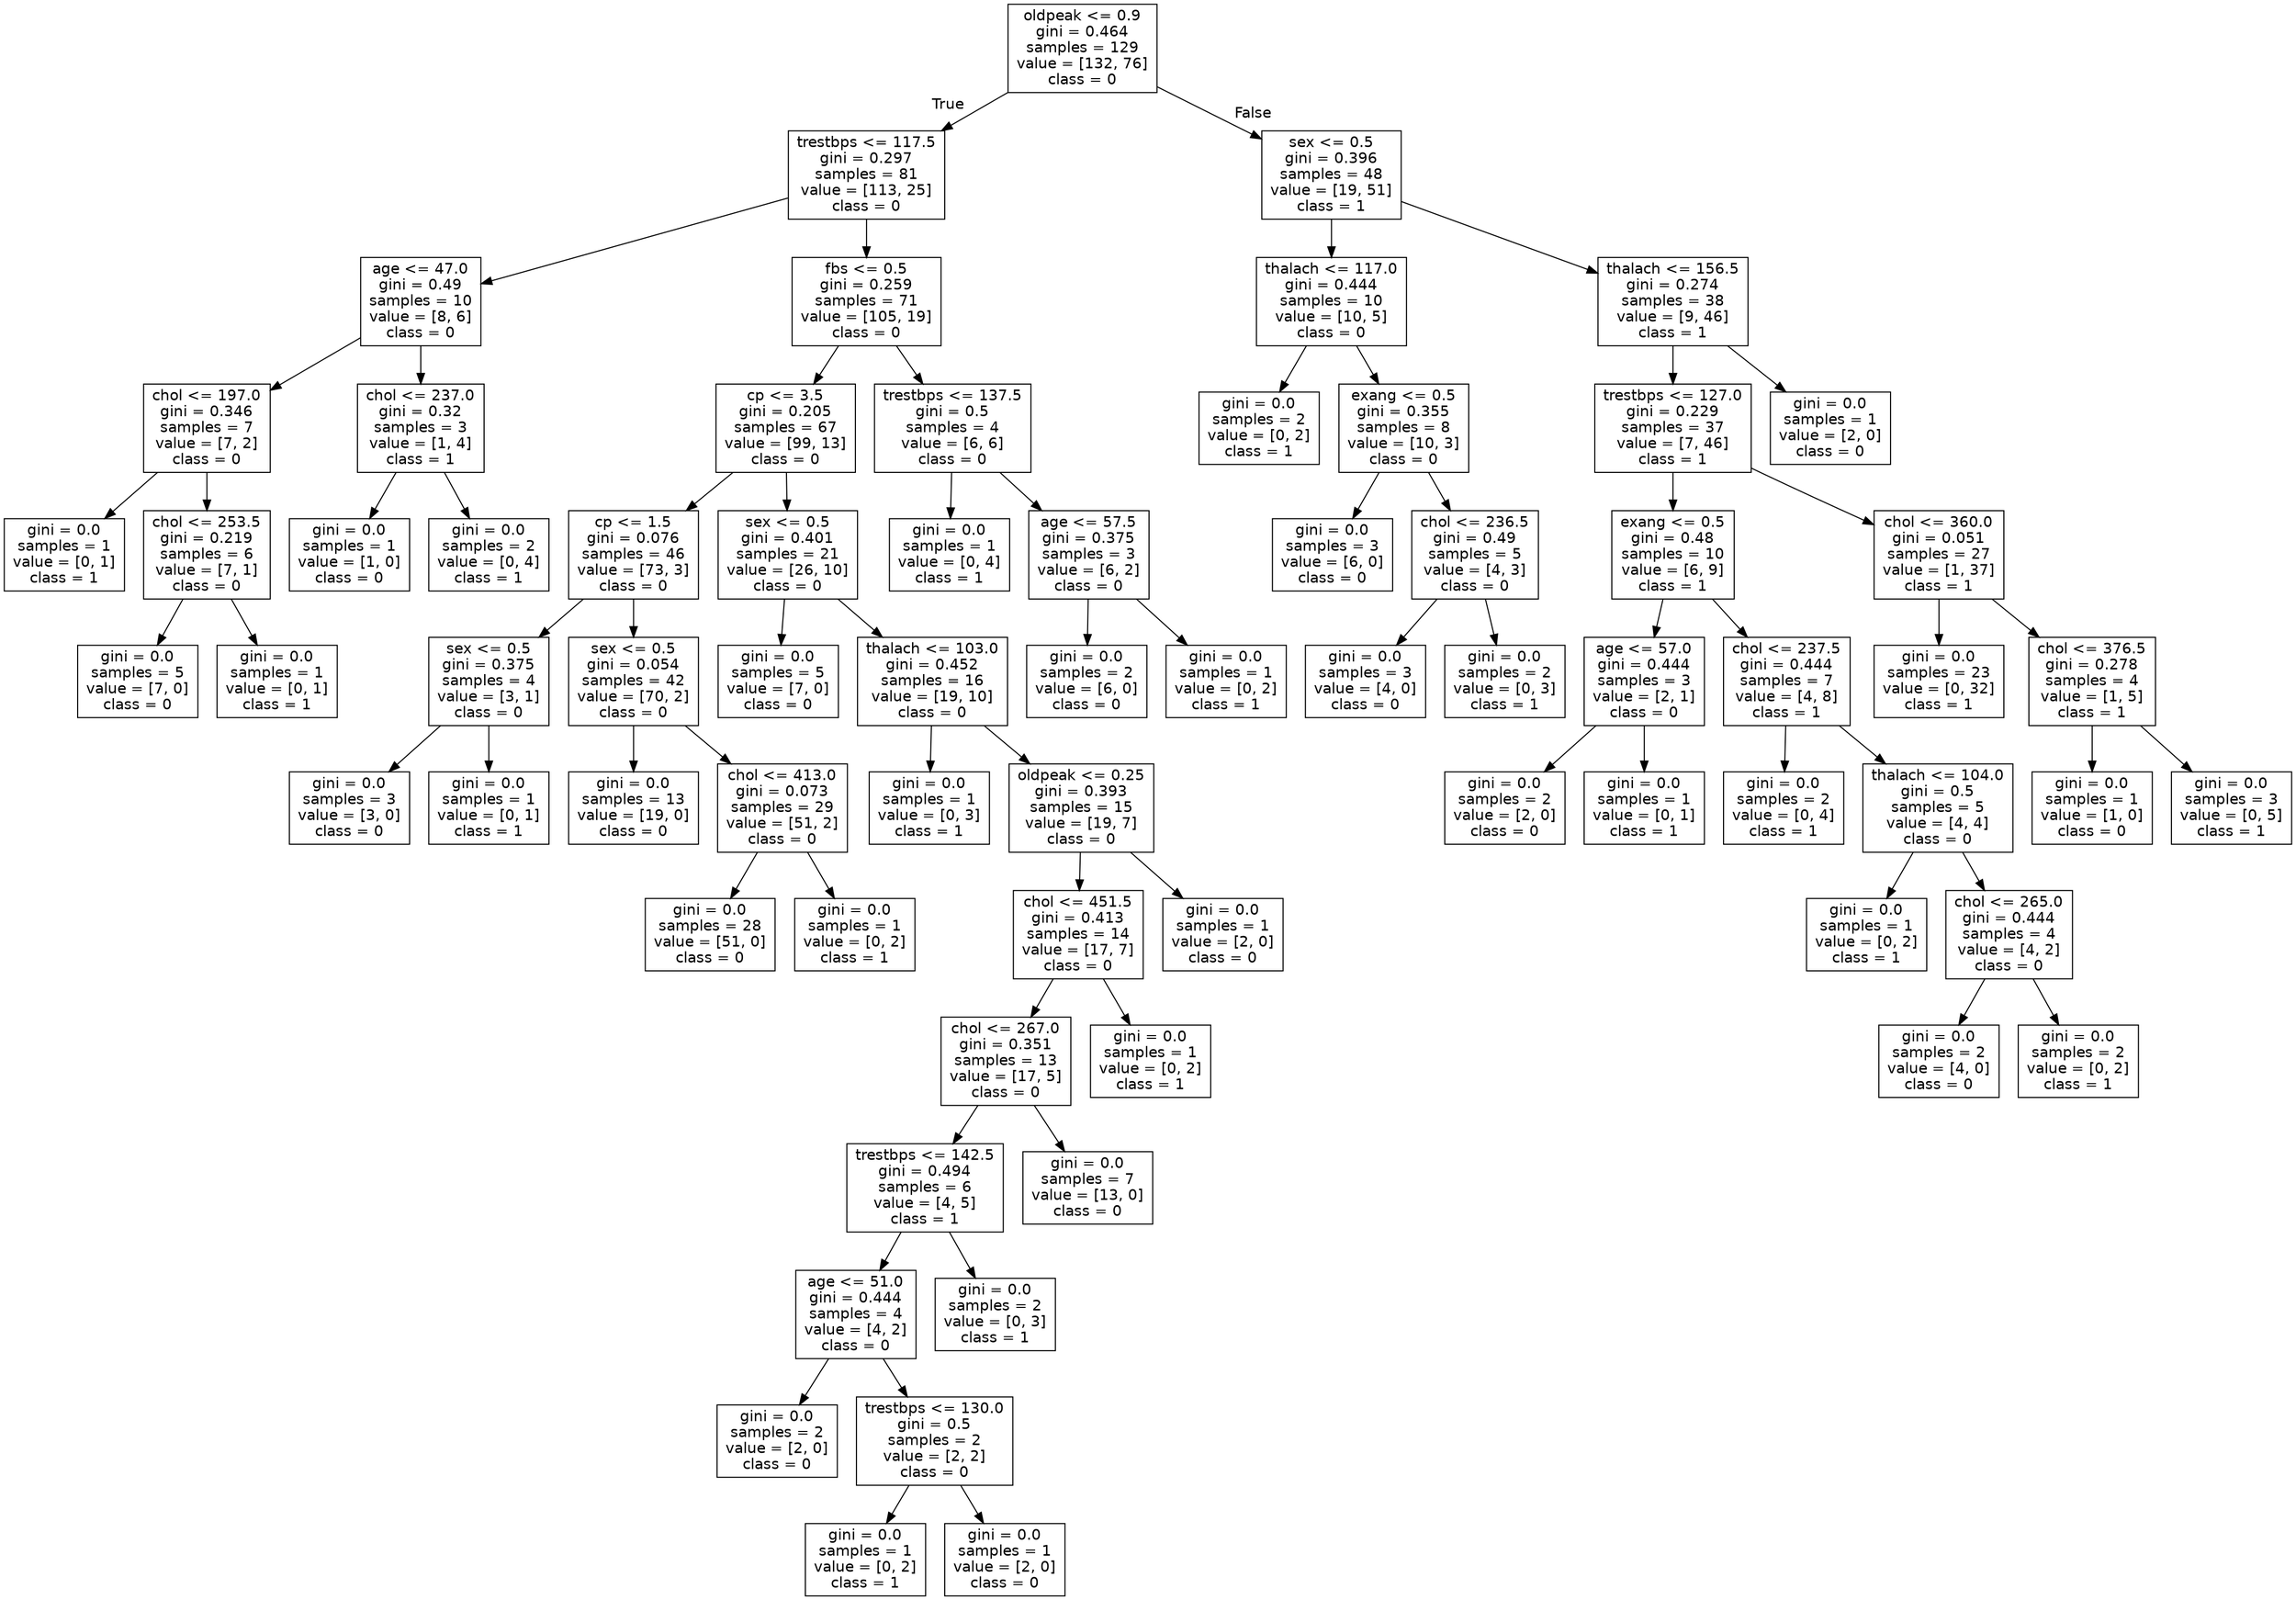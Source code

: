 digraph Tree {
node [shape=box, fontname="helvetica"] ;
edge [fontname="helvetica"] ;
0 [label="oldpeak <= 0.9\ngini = 0.464\nsamples = 129\nvalue = [132, 76]\nclass = 0"] ;
1 [label="trestbps <= 117.5\ngini = 0.297\nsamples = 81\nvalue = [113, 25]\nclass = 0"] ;
0 -> 1 [labeldistance=2.5, labelangle=45, headlabel="True"] ;
2 [label="age <= 47.0\ngini = 0.49\nsamples = 10\nvalue = [8, 6]\nclass = 0"] ;
1 -> 2 ;
3 [label="chol <= 197.0\ngini = 0.346\nsamples = 7\nvalue = [7, 2]\nclass = 0"] ;
2 -> 3 ;
4 [label="gini = 0.0\nsamples = 1\nvalue = [0, 1]\nclass = 1"] ;
3 -> 4 ;
5 [label="chol <= 253.5\ngini = 0.219\nsamples = 6\nvalue = [7, 1]\nclass = 0"] ;
3 -> 5 ;
6 [label="gini = 0.0\nsamples = 5\nvalue = [7, 0]\nclass = 0"] ;
5 -> 6 ;
7 [label="gini = 0.0\nsamples = 1\nvalue = [0, 1]\nclass = 1"] ;
5 -> 7 ;
8 [label="chol <= 237.0\ngini = 0.32\nsamples = 3\nvalue = [1, 4]\nclass = 1"] ;
2 -> 8 ;
9 [label="gini = 0.0\nsamples = 1\nvalue = [1, 0]\nclass = 0"] ;
8 -> 9 ;
10 [label="gini = 0.0\nsamples = 2\nvalue = [0, 4]\nclass = 1"] ;
8 -> 10 ;
11 [label="fbs <= 0.5\ngini = 0.259\nsamples = 71\nvalue = [105, 19]\nclass = 0"] ;
1 -> 11 ;
12 [label="cp <= 3.5\ngini = 0.205\nsamples = 67\nvalue = [99, 13]\nclass = 0"] ;
11 -> 12 ;
13 [label="cp <= 1.5\ngini = 0.076\nsamples = 46\nvalue = [73, 3]\nclass = 0"] ;
12 -> 13 ;
14 [label="sex <= 0.5\ngini = 0.375\nsamples = 4\nvalue = [3, 1]\nclass = 0"] ;
13 -> 14 ;
15 [label="gini = 0.0\nsamples = 3\nvalue = [3, 0]\nclass = 0"] ;
14 -> 15 ;
16 [label="gini = 0.0\nsamples = 1\nvalue = [0, 1]\nclass = 1"] ;
14 -> 16 ;
17 [label="sex <= 0.5\ngini = 0.054\nsamples = 42\nvalue = [70, 2]\nclass = 0"] ;
13 -> 17 ;
18 [label="gini = 0.0\nsamples = 13\nvalue = [19, 0]\nclass = 0"] ;
17 -> 18 ;
19 [label="chol <= 413.0\ngini = 0.073\nsamples = 29\nvalue = [51, 2]\nclass = 0"] ;
17 -> 19 ;
20 [label="gini = 0.0\nsamples = 28\nvalue = [51, 0]\nclass = 0"] ;
19 -> 20 ;
21 [label="gini = 0.0\nsamples = 1\nvalue = [0, 2]\nclass = 1"] ;
19 -> 21 ;
22 [label="sex <= 0.5\ngini = 0.401\nsamples = 21\nvalue = [26, 10]\nclass = 0"] ;
12 -> 22 ;
23 [label="gini = 0.0\nsamples = 5\nvalue = [7, 0]\nclass = 0"] ;
22 -> 23 ;
24 [label="thalach <= 103.0\ngini = 0.452\nsamples = 16\nvalue = [19, 10]\nclass = 0"] ;
22 -> 24 ;
25 [label="gini = 0.0\nsamples = 1\nvalue = [0, 3]\nclass = 1"] ;
24 -> 25 ;
26 [label="oldpeak <= 0.25\ngini = 0.393\nsamples = 15\nvalue = [19, 7]\nclass = 0"] ;
24 -> 26 ;
27 [label="chol <= 451.5\ngini = 0.413\nsamples = 14\nvalue = [17, 7]\nclass = 0"] ;
26 -> 27 ;
28 [label="chol <= 267.0\ngini = 0.351\nsamples = 13\nvalue = [17, 5]\nclass = 0"] ;
27 -> 28 ;
29 [label="trestbps <= 142.5\ngini = 0.494\nsamples = 6\nvalue = [4, 5]\nclass = 1"] ;
28 -> 29 ;
30 [label="age <= 51.0\ngini = 0.444\nsamples = 4\nvalue = [4, 2]\nclass = 0"] ;
29 -> 30 ;
31 [label="gini = 0.0\nsamples = 2\nvalue = [2, 0]\nclass = 0"] ;
30 -> 31 ;
32 [label="trestbps <= 130.0\ngini = 0.5\nsamples = 2\nvalue = [2, 2]\nclass = 0"] ;
30 -> 32 ;
33 [label="gini = 0.0\nsamples = 1\nvalue = [0, 2]\nclass = 1"] ;
32 -> 33 ;
34 [label="gini = 0.0\nsamples = 1\nvalue = [2, 0]\nclass = 0"] ;
32 -> 34 ;
35 [label="gini = 0.0\nsamples = 2\nvalue = [0, 3]\nclass = 1"] ;
29 -> 35 ;
36 [label="gini = 0.0\nsamples = 7\nvalue = [13, 0]\nclass = 0"] ;
28 -> 36 ;
37 [label="gini = 0.0\nsamples = 1\nvalue = [0, 2]\nclass = 1"] ;
27 -> 37 ;
38 [label="gini = 0.0\nsamples = 1\nvalue = [2, 0]\nclass = 0"] ;
26 -> 38 ;
39 [label="trestbps <= 137.5\ngini = 0.5\nsamples = 4\nvalue = [6, 6]\nclass = 0"] ;
11 -> 39 ;
40 [label="gini = 0.0\nsamples = 1\nvalue = [0, 4]\nclass = 1"] ;
39 -> 40 ;
41 [label="age <= 57.5\ngini = 0.375\nsamples = 3\nvalue = [6, 2]\nclass = 0"] ;
39 -> 41 ;
42 [label="gini = 0.0\nsamples = 2\nvalue = [6, 0]\nclass = 0"] ;
41 -> 42 ;
43 [label="gini = 0.0\nsamples = 1\nvalue = [0, 2]\nclass = 1"] ;
41 -> 43 ;
44 [label="sex <= 0.5\ngini = 0.396\nsamples = 48\nvalue = [19, 51]\nclass = 1"] ;
0 -> 44 [labeldistance=2.5, labelangle=-45, headlabel="False"] ;
45 [label="thalach <= 117.0\ngini = 0.444\nsamples = 10\nvalue = [10, 5]\nclass = 0"] ;
44 -> 45 ;
46 [label="gini = 0.0\nsamples = 2\nvalue = [0, 2]\nclass = 1"] ;
45 -> 46 ;
47 [label="exang <= 0.5\ngini = 0.355\nsamples = 8\nvalue = [10, 3]\nclass = 0"] ;
45 -> 47 ;
48 [label="gini = 0.0\nsamples = 3\nvalue = [6, 0]\nclass = 0"] ;
47 -> 48 ;
49 [label="chol <= 236.5\ngini = 0.49\nsamples = 5\nvalue = [4, 3]\nclass = 0"] ;
47 -> 49 ;
50 [label="gini = 0.0\nsamples = 3\nvalue = [4, 0]\nclass = 0"] ;
49 -> 50 ;
51 [label="gini = 0.0\nsamples = 2\nvalue = [0, 3]\nclass = 1"] ;
49 -> 51 ;
52 [label="thalach <= 156.5\ngini = 0.274\nsamples = 38\nvalue = [9, 46]\nclass = 1"] ;
44 -> 52 ;
53 [label="trestbps <= 127.0\ngini = 0.229\nsamples = 37\nvalue = [7, 46]\nclass = 1"] ;
52 -> 53 ;
54 [label="exang <= 0.5\ngini = 0.48\nsamples = 10\nvalue = [6, 9]\nclass = 1"] ;
53 -> 54 ;
55 [label="age <= 57.0\ngini = 0.444\nsamples = 3\nvalue = [2, 1]\nclass = 0"] ;
54 -> 55 ;
56 [label="gini = 0.0\nsamples = 2\nvalue = [2, 0]\nclass = 0"] ;
55 -> 56 ;
57 [label="gini = 0.0\nsamples = 1\nvalue = [0, 1]\nclass = 1"] ;
55 -> 57 ;
58 [label="chol <= 237.5\ngini = 0.444\nsamples = 7\nvalue = [4, 8]\nclass = 1"] ;
54 -> 58 ;
59 [label="gini = 0.0\nsamples = 2\nvalue = [0, 4]\nclass = 1"] ;
58 -> 59 ;
60 [label="thalach <= 104.0\ngini = 0.5\nsamples = 5\nvalue = [4, 4]\nclass = 0"] ;
58 -> 60 ;
61 [label="gini = 0.0\nsamples = 1\nvalue = [0, 2]\nclass = 1"] ;
60 -> 61 ;
62 [label="chol <= 265.0\ngini = 0.444\nsamples = 4\nvalue = [4, 2]\nclass = 0"] ;
60 -> 62 ;
63 [label="gini = 0.0\nsamples = 2\nvalue = [4, 0]\nclass = 0"] ;
62 -> 63 ;
64 [label="gini = 0.0\nsamples = 2\nvalue = [0, 2]\nclass = 1"] ;
62 -> 64 ;
65 [label="chol <= 360.0\ngini = 0.051\nsamples = 27\nvalue = [1, 37]\nclass = 1"] ;
53 -> 65 ;
66 [label="gini = 0.0\nsamples = 23\nvalue = [0, 32]\nclass = 1"] ;
65 -> 66 ;
67 [label="chol <= 376.5\ngini = 0.278\nsamples = 4\nvalue = [1, 5]\nclass = 1"] ;
65 -> 67 ;
68 [label="gini = 0.0\nsamples = 1\nvalue = [1, 0]\nclass = 0"] ;
67 -> 68 ;
69 [label="gini = 0.0\nsamples = 3\nvalue = [0, 5]\nclass = 1"] ;
67 -> 69 ;
70 [label="gini = 0.0\nsamples = 1\nvalue = [2, 0]\nclass = 0"] ;
52 -> 70 ;
}
